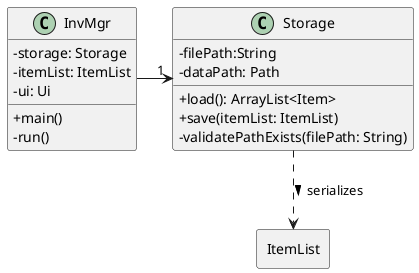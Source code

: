 @startuml
skinparam classAttributeIconSize 0

class InvMgr {
    - storage: Storage
    - itemList: ItemList
    - ui: Ui
    + main()
    - run()
}

class Storage {
    - filePath:String
    - dataPath: Path
    + load(): ArrayList<Item>
    + save(itemList: ItemList)
    - validatePathExists(filePath: String)

}

package ItemList <<Rectangle>> {

}

InvMgr -right-> "1" Storage
Storage -[dashed]down-> ItemList : serializes >
@enduml